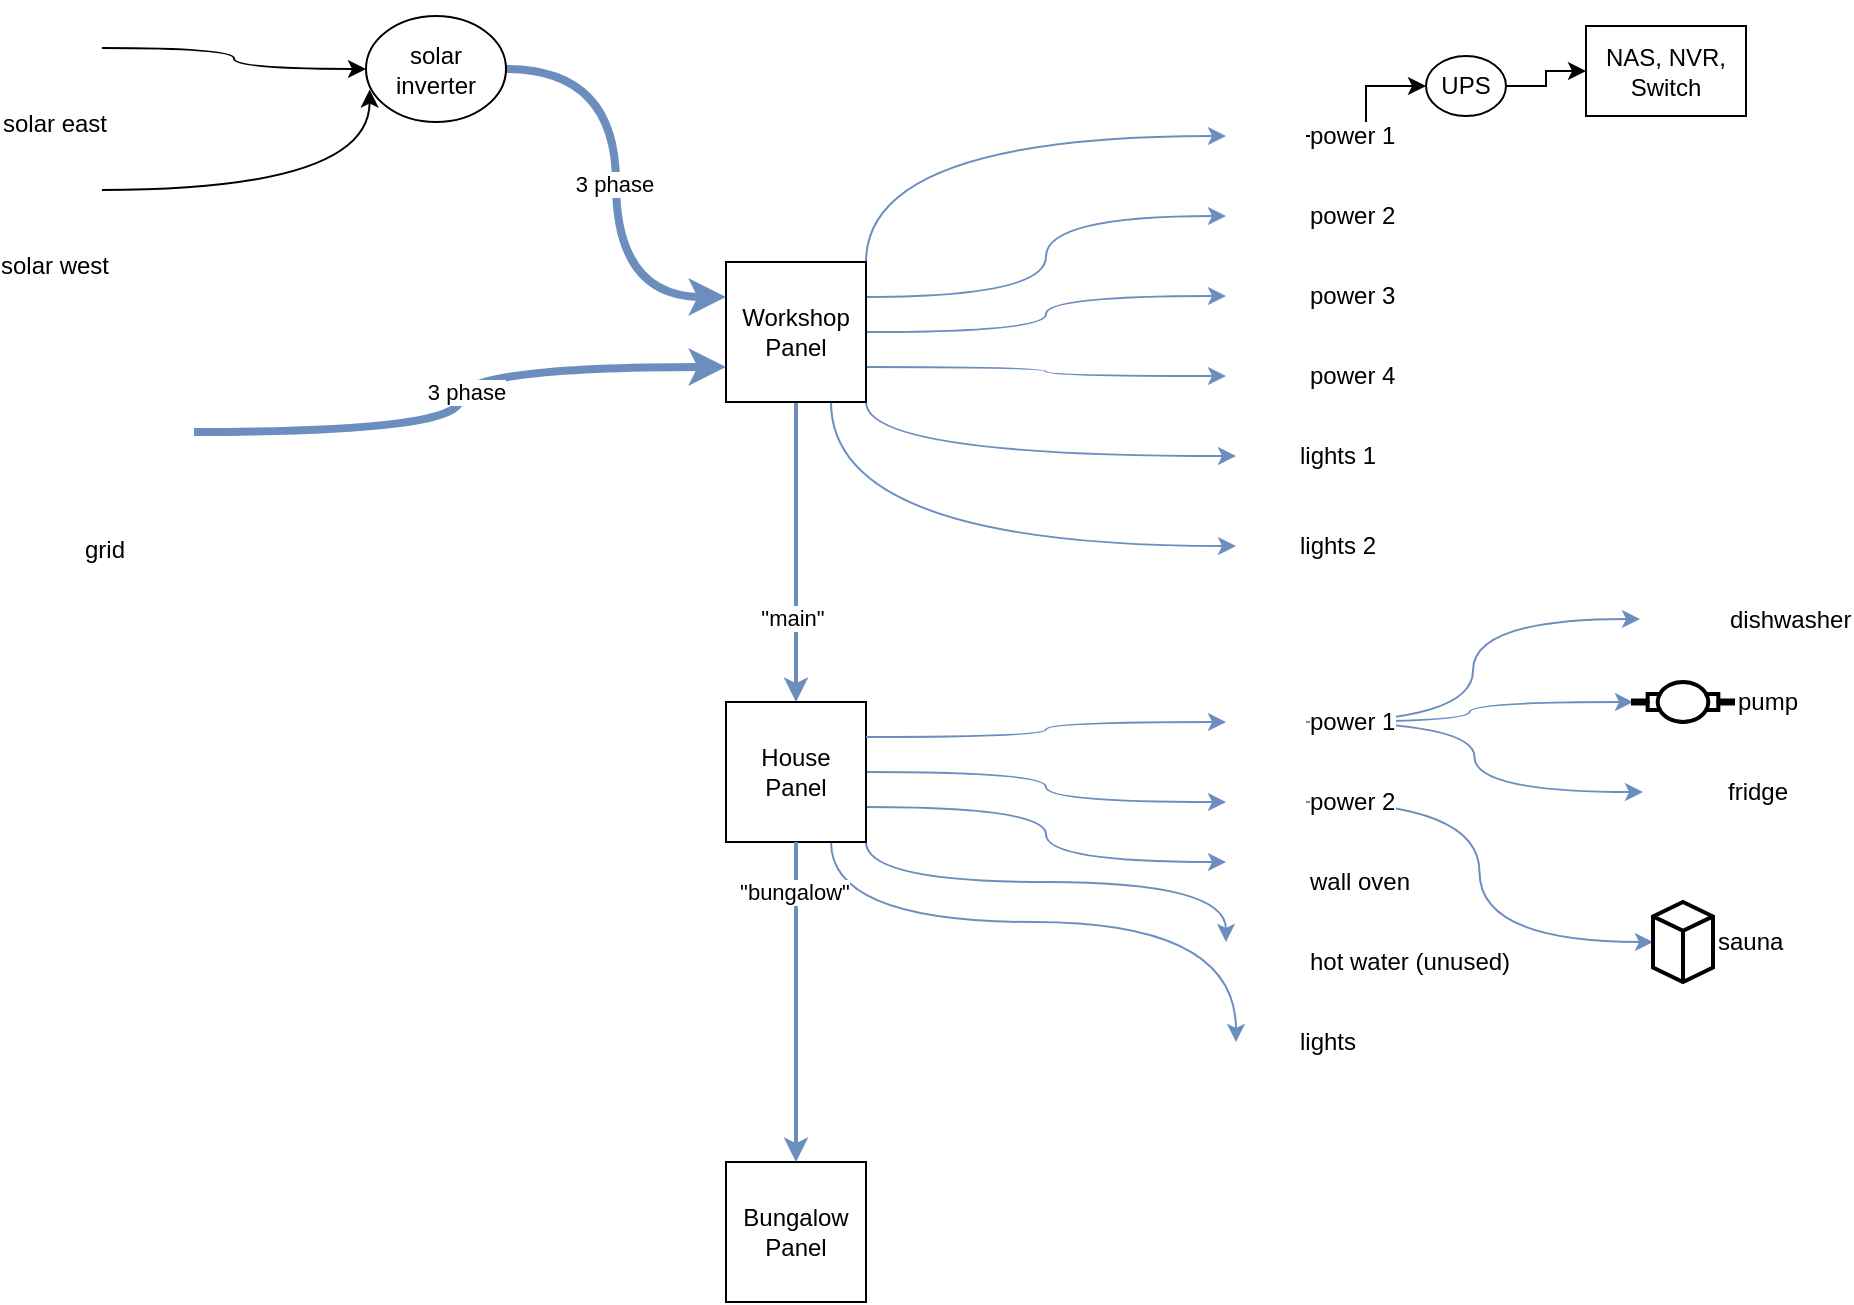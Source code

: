 <mxfile version="21.0.6" type="github">
  <diagram name="Page-1" id="ad52d381-51e7-2e0d-a935-2d0ddd2fd229">
    <mxGraphModel dx="1353" dy="552" grid="1" gridSize="10" guides="1" tooltips="1" connect="1" arrows="1" fold="1" page="1" pageScale="1" pageWidth="1100" pageHeight="850" background="none" math="0" shadow="0">
      <root>
        <mxCell id="0" />
        <mxCell id="1" parent="0" />
        <mxCell id="lxKlnbofilipyLmYubu6-28" style="edgeStyle=orthogonalEdgeStyle;orthogonalLoop=1;jettySize=auto;html=1;exitX=1;exitY=0;exitDx=0;exitDy=0;entryX=0;entryY=0.5;entryDx=0;entryDy=0;curved=1;fillColor=#dae8fc;strokeColor=#6c8ebf;" edge="1" parent="1" source="lxKlnbofilipyLmYubu6-2" target="lxKlnbofilipyLmYubu6-6">
          <mxGeometry relative="1" as="geometry" />
        </mxCell>
        <mxCell id="lxKlnbofilipyLmYubu6-30" style="edgeStyle=orthogonalEdgeStyle;orthogonalLoop=1;jettySize=auto;html=1;exitX=1;exitY=0.5;exitDx=0;exitDy=0;entryX=0;entryY=0.5;entryDx=0;entryDy=0;curved=1;fillColor=#dae8fc;strokeColor=#6c8ebf;" edge="1" parent="1" source="lxKlnbofilipyLmYubu6-2" target="lxKlnbofilipyLmYubu6-8">
          <mxGeometry relative="1" as="geometry" />
        </mxCell>
        <mxCell id="lxKlnbofilipyLmYubu6-31" style="edgeStyle=orthogonalEdgeStyle;orthogonalLoop=1;jettySize=auto;html=1;exitX=1;exitY=0.75;exitDx=0;exitDy=0;entryX=0;entryY=0.5;entryDx=0;entryDy=0;curved=1;fillColor=#dae8fc;strokeColor=#6c8ebf;" edge="1" parent="1" source="lxKlnbofilipyLmYubu6-2" target="lxKlnbofilipyLmYubu6-9">
          <mxGeometry relative="1" as="geometry" />
        </mxCell>
        <mxCell id="lxKlnbofilipyLmYubu6-32" style="edgeStyle=orthogonalEdgeStyle;orthogonalLoop=1;jettySize=auto;html=1;exitX=1;exitY=1;exitDx=0;exitDy=0;entryX=0;entryY=0.5;entryDx=0;entryDy=0;curved=1;fillColor=#dae8fc;strokeColor=#6c8ebf;" edge="1" parent="1" source="lxKlnbofilipyLmYubu6-2" target="lxKlnbofilipyLmYubu6-20">
          <mxGeometry relative="1" as="geometry" />
        </mxCell>
        <mxCell id="lxKlnbofilipyLmYubu6-33" style="edgeStyle=orthogonalEdgeStyle;orthogonalLoop=1;jettySize=auto;html=1;exitX=0.75;exitY=1;exitDx=0;exitDy=0;entryX=0;entryY=0.5;entryDx=0;entryDy=0;curved=1;fillColor=#dae8fc;strokeColor=#6c8ebf;" edge="1" parent="1" source="lxKlnbofilipyLmYubu6-2" target="lxKlnbofilipyLmYubu6-21">
          <mxGeometry relative="1" as="geometry" />
        </mxCell>
        <mxCell id="lxKlnbofilipyLmYubu6-34" style="edgeStyle=orthogonalEdgeStyle;orthogonalLoop=1;jettySize=auto;html=1;exitX=1;exitY=0.25;exitDx=0;exitDy=0;entryX=0;entryY=0.5;entryDx=0;entryDy=0;curved=1;fillColor=#dae8fc;strokeColor=#6c8ebf;" edge="1" parent="1" source="lxKlnbofilipyLmYubu6-2" target="lxKlnbofilipyLmYubu6-7">
          <mxGeometry relative="1" as="geometry" />
        </mxCell>
        <mxCell id="lxKlnbofilipyLmYubu6-37" style="edgeStyle=orthogonalEdgeStyle;rounded=0;orthogonalLoop=1;jettySize=auto;html=1;exitX=0.5;exitY=1;exitDx=0;exitDy=0;entryX=0.5;entryY=0;entryDx=0;entryDy=0;fontStyle=1;strokeWidth=2;fillColor=#dae8fc;strokeColor=#6c8ebf;" edge="1" parent="1" source="lxKlnbofilipyLmYubu6-2" target="lxKlnbofilipyLmYubu6-35">
          <mxGeometry relative="1" as="geometry" />
        </mxCell>
        <mxCell id="lxKlnbofilipyLmYubu6-62" value="&quot;main&quot;" style="edgeLabel;html=1;align=center;verticalAlign=middle;resizable=0;points=[];" vertex="1" connectable="0" parent="lxKlnbofilipyLmYubu6-37">
          <mxGeometry x="0.433" y="-2" relative="1" as="geometry">
            <mxPoint as="offset" />
          </mxGeometry>
        </mxCell>
        <mxCell id="lxKlnbofilipyLmYubu6-2" value="Workshop Panel" style="whiteSpace=wrap;html=1;aspect=fixed;" vertex="1" parent="1">
          <mxGeometry x="510" y="1010" width="70" height="70" as="geometry" />
        </mxCell>
        <mxCell id="lxKlnbofilipyLmYubu6-16" style="edgeStyle=orthogonalEdgeStyle;orthogonalLoop=1;jettySize=auto;html=1;entryX=0;entryY=0.25;entryDx=0;entryDy=0;curved=1;shadow=0;strokeWidth=4;fillColor=#dae8fc;strokeColor=#6c8ebf;exitX=1;exitY=0.5;exitDx=0;exitDy=0;" edge="1" parent="1" source="lxKlnbofilipyLmYubu6-58" target="lxKlnbofilipyLmYubu6-2">
          <mxGeometry relative="1" as="geometry" />
        </mxCell>
        <mxCell id="lxKlnbofilipyLmYubu6-17" value="3 phase" style="edgeLabel;html=1;align=center;verticalAlign=middle;resizable=0;points=[];" vertex="1" connectable="0" parent="lxKlnbofilipyLmYubu6-16">
          <mxGeometry x="0.005" y="-1" relative="1" as="geometry">
            <mxPoint as="offset" />
          </mxGeometry>
        </mxCell>
        <mxCell id="lxKlnbofilipyLmYubu6-60" style="edgeStyle=orthogonalEdgeStyle;orthogonalLoop=1;jettySize=auto;html=1;exitX=1;exitY=0.5;exitDx=0;exitDy=0;entryX=0;entryY=0.5;entryDx=0;entryDy=0;curved=1;" edge="1" parent="1" source="lxKlnbofilipyLmYubu6-3" target="lxKlnbofilipyLmYubu6-58">
          <mxGeometry relative="1" as="geometry" />
        </mxCell>
        <mxCell id="lxKlnbofilipyLmYubu6-3" value="solar east" style="shape=image;html=1;verticalAlign=top;verticalLabelPosition=bottom;labelBackgroundColor=#ffffff;imageAspect=0;aspect=fixed;image=https://cdn2.iconfinder.com/data/icons/business-and-education-1/512/133_Solar_Panel_Energy_technology_smart_city_technology_smart-128.png" vertex="1" parent="1">
          <mxGeometry x="150" y="879" width="48" height="48" as="geometry" />
        </mxCell>
        <mxCell id="lxKlnbofilipyLmYubu6-18" style="edgeStyle=orthogonalEdgeStyle;orthogonalLoop=1;jettySize=auto;html=1;exitX=1;exitY=0.5;exitDx=0;exitDy=0;entryX=0;entryY=0.75;entryDx=0;entryDy=0;curved=1;strokeWidth=4;fillColor=#dae8fc;strokeColor=#6c8ebf;" edge="1" parent="1" source="lxKlnbofilipyLmYubu6-4" target="lxKlnbofilipyLmYubu6-2">
          <mxGeometry relative="1" as="geometry" />
        </mxCell>
        <mxCell id="lxKlnbofilipyLmYubu6-19" value="3 phase" style="edgeLabel;html=1;align=center;verticalAlign=middle;resizable=0;points=[];" vertex="1" connectable="0" parent="lxKlnbofilipyLmYubu6-18">
          <mxGeometry x="0.028" y="-3" relative="1" as="geometry">
            <mxPoint as="offset" />
          </mxGeometry>
        </mxCell>
        <mxCell id="lxKlnbofilipyLmYubu6-4" value="grid" style="shape=image;html=1;verticalAlign=top;verticalLabelPosition=bottom;labelBackgroundColor=#ffffff;imageAspect=0;aspect=fixed;image=https://cdn3.iconfinder.com/data/icons/energy-and-power-glyph-24-px/24/Electricity_pole_electricity_pylon_power_mast_transmission_pole_utility_pylon_2-128.png" vertex="1" parent="1">
          <mxGeometry x="154" y="1050" width="90" height="90" as="geometry" />
        </mxCell>
        <mxCell id="lxKlnbofilipyLmYubu6-25" value="" style="edgeStyle=orthogonalEdgeStyle;rounded=0;orthogonalLoop=1;jettySize=auto;html=1;" edge="1" parent="1" source="lxKlnbofilipyLmYubu6-6" target="lxKlnbofilipyLmYubu6-24">
          <mxGeometry relative="1" as="geometry" />
        </mxCell>
        <mxCell id="lxKlnbofilipyLmYubu6-6" value="power 1" style="shape=image;html=1;verticalAlign=middle;verticalLabelPosition=middle;labelBackgroundColor=#ffffff;imageAspect=0;aspect=fixed;image=https://cdn3.iconfinder.com/data/icons/energy-and-power-glyph-24-px/24/Electrical_plug_plug_plug_connector_plug_in_power_plug-128.png;labelPosition=right;align=left;" vertex="1" parent="1">
          <mxGeometry x="760" y="927" width="40" height="40" as="geometry" />
        </mxCell>
        <mxCell id="lxKlnbofilipyLmYubu6-7" value="power 2" style="shape=image;html=1;verticalAlign=middle;verticalLabelPosition=middle;labelBackgroundColor=#ffffff;imageAspect=0;aspect=fixed;image=https://cdn3.iconfinder.com/data/icons/energy-and-power-glyph-24-px/24/Electrical_plug_plug_plug_connector_plug_in_power_plug-128.png;labelPosition=right;align=left;" vertex="1" parent="1">
          <mxGeometry x="760" y="967" width="40" height="40" as="geometry" />
        </mxCell>
        <mxCell id="lxKlnbofilipyLmYubu6-8" value="power 3" style="shape=image;html=1;verticalAlign=middle;verticalLabelPosition=middle;labelBackgroundColor=#ffffff;imageAspect=0;aspect=fixed;image=https://cdn3.iconfinder.com/data/icons/energy-and-power-glyph-24-px/24/Electrical_plug_plug_plug_connector_plug_in_power_plug-128.png;labelPosition=right;align=left;" vertex="1" parent="1">
          <mxGeometry x="760" y="1007" width="40" height="40" as="geometry" />
        </mxCell>
        <mxCell id="lxKlnbofilipyLmYubu6-9" value="power 4" style="shape=image;html=1;verticalAlign=middle;verticalLabelPosition=middle;labelBackgroundColor=#ffffff;imageAspect=0;aspect=fixed;image=https://cdn3.iconfinder.com/data/icons/energy-and-power-glyph-24-px/24/Electrical_plug_plug_plug_connector_plug_in_power_plug-128.png;labelPosition=right;align=left;" vertex="1" parent="1">
          <mxGeometry x="760" y="1047" width="40" height="40" as="geometry" />
        </mxCell>
        <mxCell id="lxKlnbofilipyLmYubu6-20" value="lights 1" style="shape=image;html=1;verticalAlign=middle;verticalLabelPosition=middle;labelBackgroundColor=#ffffff;imageAspect=0;aspect=fixed;image=https://cdn3.iconfinder.com/data/icons/energy-and-power-glyph-24-px/24/Lamp_electric_light_led_bulb_light_bulb_luminaire-128.png;labelPosition=right;align=left;" vertex="1" parent="1">
          <mxGeometry x="765" y="1092" width="30" height="30" as="geometry" />
        </mxCell>
        <mxCell id="lxKlnbofilipyLmYubu6-21" value="lights 2" style="shape=image;html=1;verticalAlign=middle;verticalLabelPosition=middle;labelBackgroundColor=#ffffff;imageAspect=0;aspect=fixed;image=https://cdn3.iconfinder.com/data/icons/energy-and-power-glyph-24-px/24/Lamp_electric_light_led_bulb_light_bulb_luminaire-128.png;labelPosition=right;align=left;" vertex="1" parent="1">
          <mxGeometry x="765" y="1137" width="30" height="30" as="geometry" />
        </mxCell>
        <mxCell id="lxKlnbofilipyLmYubu6-27" value="" style="edgeStyle=orthogonalEdgeStyle;rounded=0;orthogonalLoop=1;jettySize=auto;html=1;" edge="1" parent="1" source="lxKlnbofilipyLmYubu6-24" target="lxKlnbofilipyLmYubu6-26">
          <mxGeometry relative="1" as="geometry" />
        </mxCell>
        <mxCell id="lxKlnbofilipyLmYubu6-24" value="UPS" style="ellipse;whiteSpace=wrap;html=1;align=center;labelBackgroundColor=#ffffff;" vertex="1" parent="1">
          <mxGeometry x="860" y="907" width="40" height="30" as="geometry" />
        </mxCell>
        <mxCell id="lxKlnbofilipyLmYubu6-26" value="NAS, NVR, Switch" style="whiteSpace=wrap;html=1;labelBackgroundColor=#ffffff;" vertex="1" parent="1">
          <mxGeometry x="940" y="892" width="80" height="45" as="geometry" />
        </mxCell>
        <mxCell id="lxKlnbofilipyLmYubu6-65" style="edgeStyle=orthogonalEdgeStyle;orthogonalLoop=1;jettySize=auto;html=1;exitX=1;exitY=0.5;exitDx=0;exitDy=0;entryX=0;entryY=0.5;entryDx=0;entryDy=0;fillColor=#dae8fc;strokeColor=#6c8ebf;curved=1;" edge="1" parent="1" source="lxKlnbofilipyLmYubu6-35" target="lxKlnbofilipyLmYubu6-46">
          <mxGeometry relative="1" as="geometry" />
        </mxCell>
        <mxCell id="lxKlnbofilipyLmYubu6-66" style="edgeStyle=orthogonalEdgeStyle;orthogonalLoop=1;jettySize=auto;html=1;exitX=1;exitY=0.75;exitDx=0;exitDy=0;entryX=0;entryY=0.25;entryDx=0;entryDy=0;fillColor=#dae8fc;strokeColor=#6c8ebf;curved=1;" edge="1" parent="1" source="lxKlnbofilipyLmYubu6-35" target="lxKlnbofilipyLmYubu6-47">
          <mxGeometry relative="1" as="geometry" />
        </mxCell>
        <mxCell id="lxKlnbofilipyLmYubu6-67" style="edgeStyle=orthogonalEdgeStyle;orthogonalLoop=1;jettySize=auto;html=1;exitX=1;exitY=1;exitDx=0;exitDy=0;entryX=0;entryY=0.25;entryDx=0;entryDy=0;fillColor=#dae8fc;strokeColor=#6c8ebf;curved=1;" edge="1" parent="1" source="lxKlnbofilipyLmYubu6-35" target="lxKlnbofilipyLmYubu6-48">
          <mxGeometry relative="1" as="geometry">
            <Array as="points">
              <mxPoint x="580" y="1320" />
              <mxPoint x="760" y="1320" />
            </Array>
          </mxGeometry>
        </mxCell>
        <mxCell id="lxKlnbofilipyLmYubu6-68" style="edgeStyle=orthogonalEdgeStyle;orthogonalLoop=1;jettySize=auto;html=1;exitX=0.75;exitY=1;exitDx=0;exitDy=0;entryX=0;entryY=0.5;entryDx=0;entryDy=0;curved=1;fillColor=#dae8fc;strokeColor=#6c8ebf;" edge="1" parent="1" source="lxKlnbofilipyLmYubu6-35" target="lxKlnbofilipyLmYubu6-49">
          <mxGeometry relative="1" as="geometry">
            <Array as="points">
              <mxPoint x="563" y="1340" />
              <mxPoint x="765" y="1340" />
            </Array>
          </mxGeometry>
        </mxCell>
        <mxCell id="lxKlnbofilipyLmYubu6-35" value="House Panel" style="whiteSpace=wrap;html=1;aspect=fixed;" vertex="1" parent="1">
          <mxGeometry x="510" y="1230" width="70" height="70" as="geometry" />
        </mxCell>
        <mxCell id="lxKlnbofilipyLmYubu6-36" value="Bungalow Panel" style="whiteSpace=wrap;html=1;aspect=fixed;" vertex="1" parent="1">
          <mxGeometry x="510" y="1460" width="70" height="70" as="geometry" />
        </mxCell>
        <mxCell id="lxKlnbofilipyLmYubu6-38" style="edgeStyle=orthogonalEdgeStyle;rounded=0;orthogonalLoop=1;jettySize=auto;html=1;exitX=0.5;exitY=1;exitDx=0;exitDy=0;entryX=0.5;entryY=0;entryDx=0;entryDy=0;fontStyle=1;strokeWidth=2;fillColor=#dae8fc;strokeColor=#6c8ebf;" edge="1" parent="1" source="lxKlnbofilipyLmYubu6-35" target="lxKlnbofilipyLmYubu6-36">
          <mxGeometry relative="1" as="geometry">
            <mxPoint x="630" y="1320" as="sourcePoint" />
            <mxPoint x="630" y="1470" as="targetPoint" />
            <Array as="points">
              <mxPoint x="545" y="1420" />
              <mxPoint x="545" y="1420" />
            </Array>
          </mxGeometry>
        </mxCell>
        <mxCell id="lxKlnbofilipyLmYubu6-63" value="&quot;bungalow&quot;" style="edgeLabel;html=1;align=center;verticalAlign=middle;resizable=0;points=[];" vertex="1" connectable="0" parent="lxKlnbofilipyLmYubu6-38">
          <mxGeometry x="-0.694" y="-1" relative="1" as="geometry">
            <mxPoint as="offset" />
          </mxGeometry>
        </mxCell>
        <mxCell id="lxKlnbofilipyLmYubu6-76" style="edgeStyle=orthogonalEdgeStyle;orthogonalLoop=1;jettySize=auto;html=1;exitX=1;exitY=0.5;exitDx=0;exitDy=0;entryX=0;entryY=0.5;entryDx=0;entryDy=0;curved=1;fillColor=#dae8fc;strokeColor=#6c8ebf;" edge="1" parent="1" source="lxKlnbofilipyLmYubu6-45" target="lxKlnbofilipyLmYubu6-69">
          <mxGeometry relative="1" as="geometry" />
        </mxCell>
        <mxCell id="lxKlnbofilipyLmYubu6-77" style="edgeStyle=orthogonalEdgeStyle;orthogonalLoop=1;jettySize=auto;html=1;exitX=1;exitY=0.5;exitDx=0;exitDy=0;curved=1;fillColor=#dae8fc;strokeColor=#6c8ebf;entryX=0;entryY=0.5;entryDx=0;entryDy=0;entryPerimeter=0;" edge="1" parent="1" source="lxKlnbofilipyLmYubu6-45" target="lxKlnbofilipyLmYubu6-81">
          <mxGeometry relative="1" as="geometry">
            <mxPoint x="950" y="1240" as="targetPoint" />
          </mxGeometry>
        </mxCell>
        <mxCell id="lxKlnbofilipyLmYubu6-78" style="edgeStyle=orthogonalEdgeStyle;orthogonalLoop=1;jettySize=auto;html=1;exitX=1;exitY=0.5;exitDx=0;exitDy=0;entryX=0;entryY=0.5;entryDx=0;entryDy=0;curved=1;fillColor=#dae8fc;strokeColor=#6c8ebf;" edge="1" parent="1" source="lxKlnbofilipyLmYubu6-45" target="lxKlnbofilipyLmYubu6-74">
          <mxGeometry relative="1" as="geometry" />
        </mxCell>
        <mxCell id="lxKlnbofilipyLmYubu6-45" value="power 1" style="shape=image;html=1;verticalAlign=middle;verticalLabelPosition=middle;labelBackgroundColor=#ffffff;imageAspect=0;aspect=fixed;image=https://cdn3.iconfinder.com/data/icons/energy-and-power-glyph-24-px/24/Electrical_plug_plug_plug_connector_plug_in_power_plug-128.png;labelPosition=right;align=left;" vertex="1" parent="1">
          <mxGeometry x="760" y="1220" width="40" height="40" as="geometry" />
        </mxCell>
        <mxCell id="lxKlnbofilipyLmYubu6-80" style="edgeStyle=orthogonalEdgeStyle;orthogonalLoop=1;jettySize=auto;html=1;exitX=1;exitY=0.5;exitDx=0;exitDy=0;entryX=0;entryY=0.5;entryDx=0;entryDy=0;entryPerimeter=0;curved=1;fillColor=#dae8fc;strokeColor=#6c8ebf;" edge="1" parent="1" source="lxKlnbofilipyLmYubu6-46" target="lxKlnbofilipyLmYubu6-79">
          <mxGeometry relative="1" as="geometry" />
        </mxCell>
        <mxCell id="lxKlnbofilipyLmYubu6-46" value="power 2" style="shape=image;html=1;verticalAlign=middle;verticalLabelPosition=middle;labelBackgroundColor=#ffffff;imageAspect=0;aspect=fixed;image=https://cdn3.iconfinder.com/data/icons/energy-and-power-glyph-24-px/24/Electrical_plug_plug_plug_connector_plug_in_power_plug-128.png;labelPosition=right;align=left;" vertex="1" parent="1">
          <mxGeometry x="760" y="1260" width="40" height="40" as="geometry" />
        </mxCell>
        <mxCell id="lxKlnbofilipyLmYubu6-47" value="wall oven" style="shape=image;html=1;verticalAlign=middle;verticalLabelPosition=middle;labelBackgroundColor=#ffffff;imageAspect=0;aspect=fixed;image=https://cdn3.iconfinder.com/data/icons/energy-and-power-glyph-24-px/24/Electrical_plug_plug_plug_connector_plug_in_power_plug-128.png;labelPosition=right;align=left;" vertex="1" parent="1">
          <mxGeometry x="760" y="1300" width="40" height="40" as="geometry" />
        </mxCell>
        <mxCell id="lxKlnbofilipyLmYubu6-48" value="hot water (unused)" style="shape=image;html=1;verticalAlign=middle;verticalLabelPosition=middle;labelBackgroundColor=#ffffff;imageAspect=0;aspect=fixed;image=https://cdn3.iconfinder.com/data/icons/energy-and-power-glyph-24-px/24/Electrical_plug_plug_plug_connector_plug_in_power_plug-128.png;labelPosition=right;align=left;" vertex="1" parent="1">
          <mxGeometry x="760" y="1340" width="40" height="40" as="geometry" />
        </mxCell>
        <mxCell id="lxKlnbofilipyLmYubu6-49" value="lights" style="shape=image;html=1;verticalAlign=middle;verticalLabelPosition=middle;labelBackgroundColor=#ffffff;imageAspect=0;aspect=fixed;image=https://cdn3.iconfinder.com/data/icons/energy-and-power-glyph-24-px/24/Lamp_electric_light_led_bulb_light_bulb_luminaire-128.png;labelPosition=right;align=left;" vertex="1" parent="1">
          <mxGeometry x="765" y="1385" width="30" height="30" as="geometry" />
        </mxCell>
        <mxCell id="lxKlnbofilipyLmYubu6-61" style="edgeStyle=orthogonalEdgeStyle;orthogonalLoop=1;jettySize=auto;html=1;exitX=1;exitY=0.5;exitDx=0;exitDy=0;curved=1;entryX=0.026;entryY=0.694;entryDx=0;entryDy=0;entryPerimeter=0;" edge="1" parent="1" source="lxKlnbofilipyLmYubu6-55" target="lxKlnbofilipyLmYubu6-58">
          <mxGeometry relative="1" as="geometry">
            <mxPoint x="330" y="920" as="targetPoint" />
          </mxGeometry>
        </mxCell>
        <mxCell id="lxKlnbofilipyLmYubu6-55" value="solar west" style="shape=image;html=1;verticalAlign=top;verticalLabelPosition=bottom;labelBackgroundColor=#ffffff;imageAspect=0;aspect=fixed;image=https://cdn2.iconfinder.com/data/icons/business-and-education-1/512/133_Solar_Panel_Energy_technology_smart_city_technology_smart-128.png" vertex="1" parent="1">
          <mxGeometry x="150" y="950" width="48" height="48" as="geometry" />
        </mxCell>
        <mxCell id="lxKlnbofilipyLmYubu6-58" value="solar inverter" style="ellipse;whiteSpace=wrap;html=1;" vertex="1" parent="1">
          <mxGeometry x="330" y="887" width="70" height="53" as="geometry" />
        </mxCell>
        <mxCell id="lxKlnbofilipyLmYubu6-64" style="edgeStyle=orthogonalEdgeStyle;orthogonalLoop=1;jettySize=auto;html=1;entryX=0;entryY=0.5;entryDx=0;entryDy=0;curved=1;fillColor=#dae8fc;strokeColor=#6c8ebf;exitX=1;exitY=0.25;exitDx=0;exitDy=0;" edge="1" parent="1" source="lxKlnbofilipyLmYubu6-35" target="lxKlnbofilipyLmYubu6-45">
          <mxGeometry relative="1" as="geometry">
            <mxPoint x="620" y="1280" as="sourcePoint" />
            <mxPoint x="822" y="1522" as="targetPoint" />
          </mxGeometry>
        </mxCell>
        <mxCell id="lxKlnbofilipyLmYubu6-69" value="dishwasher" style="shape=image;html=1;verticalAlign=middle;verticalLabelPosition=middle;labelBackgroundColor=#ffffff;imageAspect=0;aspect=fixed;image=https://cdn1.iconfinder.com/data/icons/iconoir-vol-2/24/dishwasher-128.png;labelPosition=right;align=left;" vertex="1" parent="1">
          <mxGeometry x="967" y="1167" width="43" height="43" as="geometry" />
        </mxCell>
        <mxCell id="lxKlnbofilipyLmYubu6-74" value="fridge" style="shape=image;html=1;verticalAlign=middle;verticalLabelPosition=middle;labelBackgroundColor=#ffffff;imageAspect=0;aspect=fixed;image=https://cdn1.iconfinder.com/data/icons/iconoir-vol-2/24/fridge-128.png;labelPosition=right;align=left;" vertex="1" parent="1">
          <mxGeometry x="968.5" y="1255" width="40" height="40" as="geometry" />
        </mxCell>
        <mxCell id="lxKlnbofilipyLmYubu6-79" value="sauna" style="html=1;whiteSpace=wrap;shape=isoCube2;backgroundOutline=1;isoAngle=15;strokeWidth=2;labelPosition=right;verticalLabelPosition=middle;align=left;verticalAlign=middle;" vertex="1" parent="1">
          <mxGeometry x="973.5" y="1330" width="30" height="40" as="geometry" />
        </mxCell>
        <mxCell id="lxKlnbofilipyLmYubu6-81" value="pump" style="shape=mxgraph.pid.pumps.vacuum_pump;html=1;pointerEvents=1;align=left;verticalLabelPosition=middle;verticalAlign=middle;dashed=0;strokeWidth=2;labelPosition=right;" vertex="1" parent="1">
          <mxGeometry x="963.5" y="1220" width="50" height="20" as="geometry" />
        </mxCell>
      </root>
    </mxGraphModel>
  </diagram>
</mxfile>
